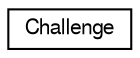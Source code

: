 digraph G
{
  edge [fontname="FreeSans",fontsize="10",labelfontname="FreeSans",labelfontsize="10"];
  node [fontname="FreeSans",fontsize="10",shape=record];
  rankdir=LR;
  Node1 [label="Challenge",height=0.2,width=0.4,color="black", fillcolor="white", style="filled",URL="$df/d77/classcom_1_1scoreloop_1_1client_1_1android_1_1core_1_1model_1_1_challenge.html"];
}
